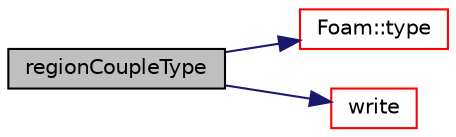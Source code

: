 digraph "regionCoupleType"
{
  bgcolor="transparent";
  edge [fontname="Helvetica",fontsize="10",labelfontname="Helvetica",labelfontsize="10"];
  node [fontname="Helvetica",fontsize="10",shape=record];
  rankdir="LR";
  Node82 [label="regionCoupleType",height=0.2,width=0.4,color="black", fillcolor="grey75", style="filled", fontcolor="black"];
  Node82 -> Node83 [color="midnightblue",fontsize="10",style="solid",fontname="Helvetica"];
  Node83 [label="Foam::type",height=0.2,width=0.4,color="red",URL="$a21851.html#aec48583af672626378f501eb9fc32cd1",tooltip="Return the file type: DIRECTORY or FILE. "];
  Node82 -> Node89 [color="midnightblue",fontsize="10",style="solid",fontname="Helvetica"];
  Node89 [label="write",height=0.2,width=0.4,color="red",URL="$a26317.html#a293fdfec8bdfbd5c3913ab4c9f3454ff",tooltip="Write the polyPatch data as a dictionary. "];
}
